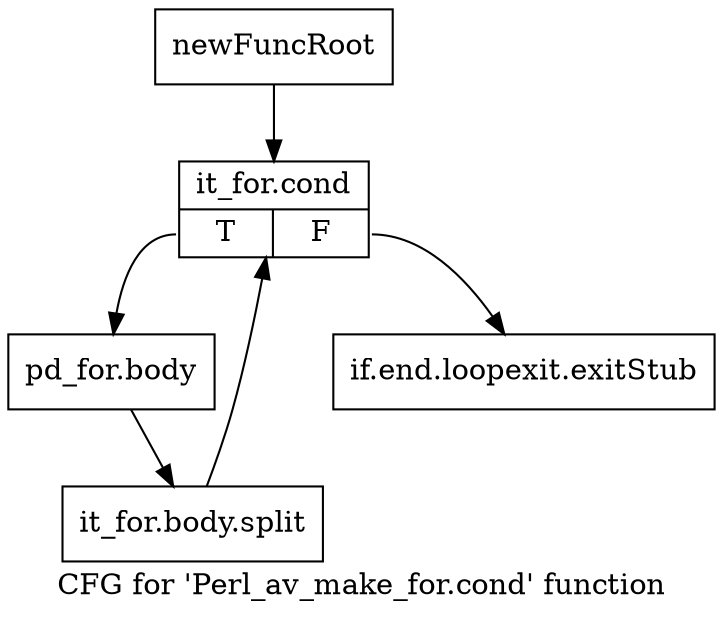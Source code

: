 digraph "CFG for 'Perl_av_make_for.cond' function" {
	label="CFG for 'Perl_av_make_for.cond' function";

	Node0x4aa7870 [shape=record,label="{newFuncRoot}"];
	Node0x4aa7870 -> Node0x4aa7910;
	Node0x4aa78c0 [shape=record,label="{if.end.loopexit.exitStub}"];
	Node0x4aa7910 [shape=record,label="{it_for.cond|{<s0>T|<s1>F}}"];
	Node0x4aa7910:s0 -> Node0x4aa7960;
	Node0x4aa7910:s1 -> Node0x4aa78c0;
	Node0x4aa7960 [shape=record,label="{pd_for.body}"];
	Node0x4aa7960 -> Node0x6978d10;
	Node0x6978d10 [shape=record,label="{it_for.body.split}"];
	Node0x6978d10 -> Node0x4aa7910;
}
